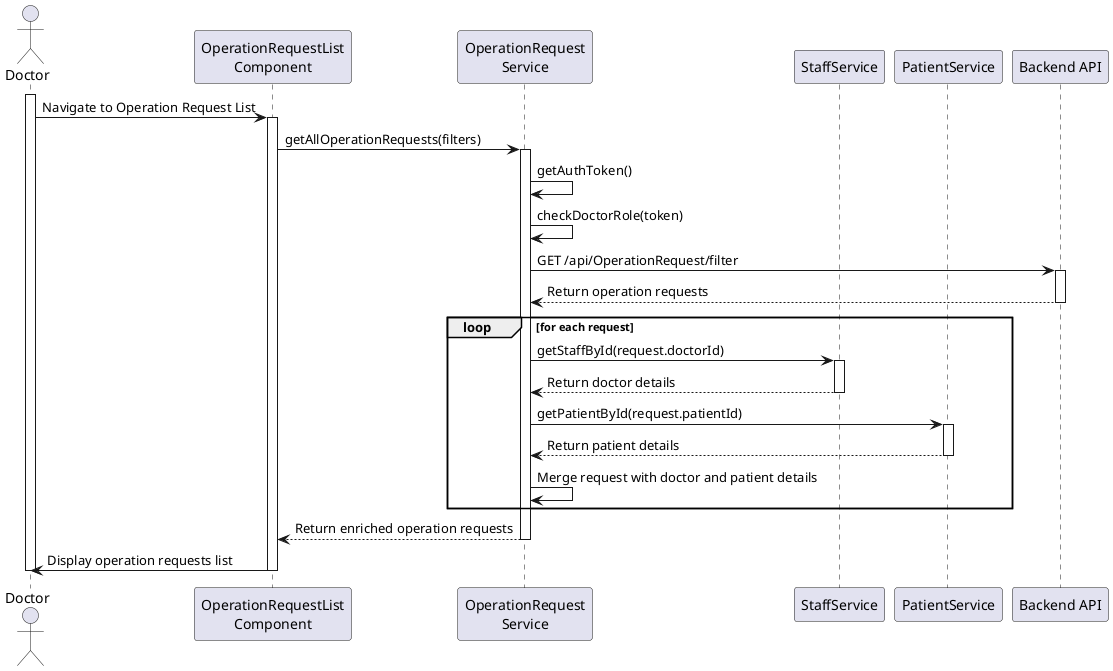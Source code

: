 @startuml
actor Doctor
participant "OperationRequestList\nComponent" as UI
participant "OperationRequest\nService" as ORS
participant "StaffService" as SS
participant "PatientService" as PS
participant "Backend API" as API

activate Doctor
Doctor -> UI: Navigate to Operation Request List
activate UI

UI -> ORS: getAllOperationRequests(filters)
activate ORS

ORS -> ORS: getAuthToken()
ORS -> ORS: checkDoctorRole(token)

ORS -> API: GET /api/OperationRequest/filter
activate API
API --> ORS: Return operation requests
deactivate API
loop for each request
    ORS -> SS: getStaffById(request.doctorId)
    activate SS
    SS --> ORS: Return doctor details
    deactivate SS
    ORS -> PS: getPatientById(request.patientId)
    activate PS
    PS --> ORS: Return patient details
    deactivate PS
    ORS -> ORS: Merge request with doctor and patient details
end

ORS --> UI: Return enriched operation requests
deactivate ORS

UI -> Doctor: Display operation requests list



deactivate UI
deactivate Doctor
@enduml